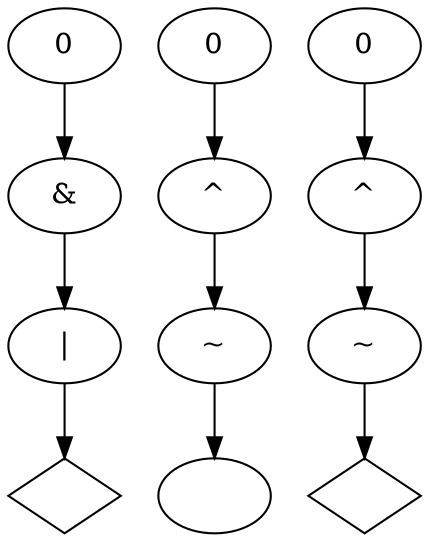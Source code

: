 digraph G {
n0 [label="",shape="diamond"];
n1 [label="|"];
n2 [label="&"];
n6 [label="^"];
n10 [label="",shape="diamond"];
n11 [label="^"];
n3 [label="0"];
n14 [label="0"];
n16 [label="0"];
n17 [label=""];
n4 [label="~"];
n5 [label="~"];
n1 -> n0
n2 -> n1
n6 -> n5
n11 -> n4
n3 -> n2
n14 -> n11
n16 -> n6
n4 -> n10
n5 -> n17
}